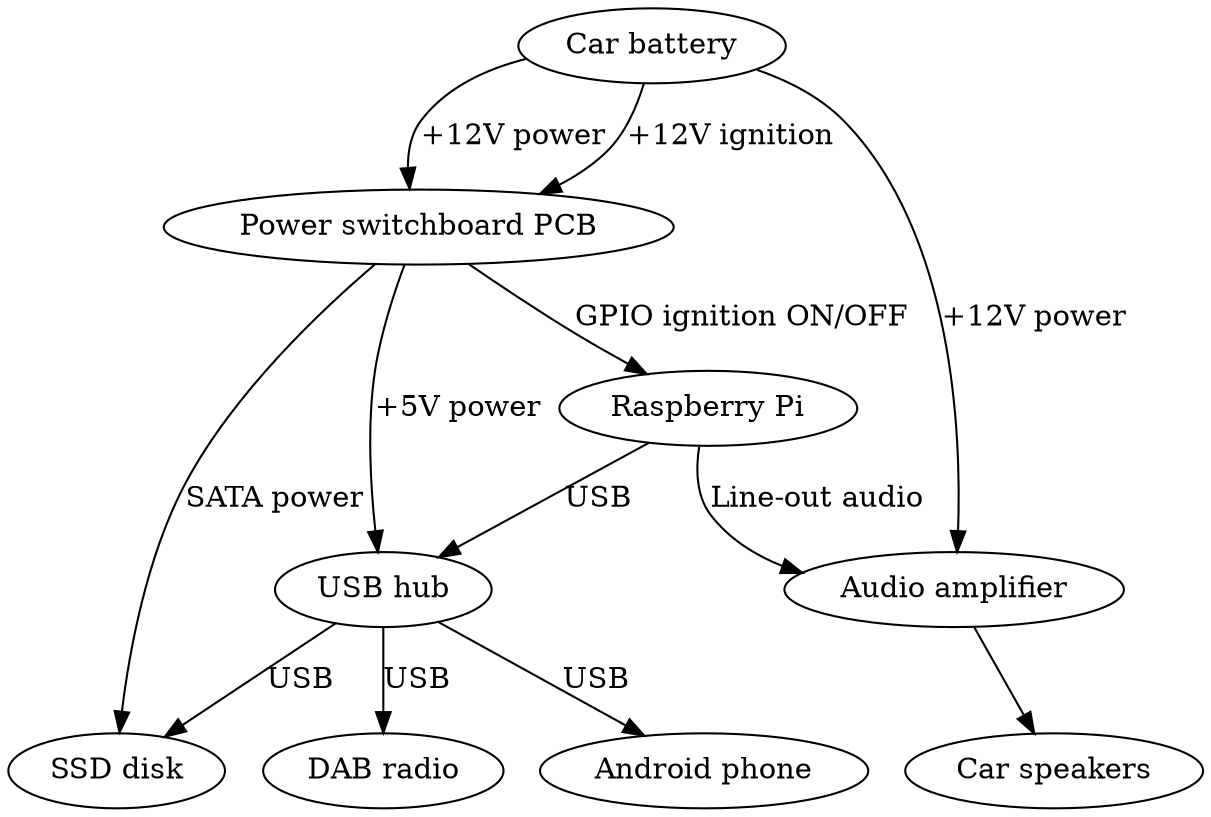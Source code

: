 digraph power {
    battery         [label="Car battery"];
    power_board     [label="Power switchboard PCB"];
    ssd             [label="SSD disk"];
    raspberry_pi    [label="Raspberry Pi"];
    usb_hub         [label="USB hub"];
    amplifier       [label="Audio amplifier"];
    speakers        [label="Car speakers"];
    dab_radio       [label="DAB radio"];
    phone           [label="Android phone"];

    battery -> power_board [label="+12V power"];
    battery -> power_board [label="+12V ignition"];

    power_board -> ssd [label="SATA power"];
    power_board -> raspberry_pi [label="GPIO ignition ON/OFF"];
    power_board -> usb_hub [label="+5V power"];

    raspberry_pi -> usb_hub [label="USB"];
    raspberry_pi -> amplifier [label="Line-out audio"];

    usb_hub -> ssd [label="USB"];
    usb_hub -> dab_radio [label="USB"];
    usb_hub -> phone [label="USB"];

    battery -> amplifier [label="+12V power"];

    amplifier -> speakers;
}
